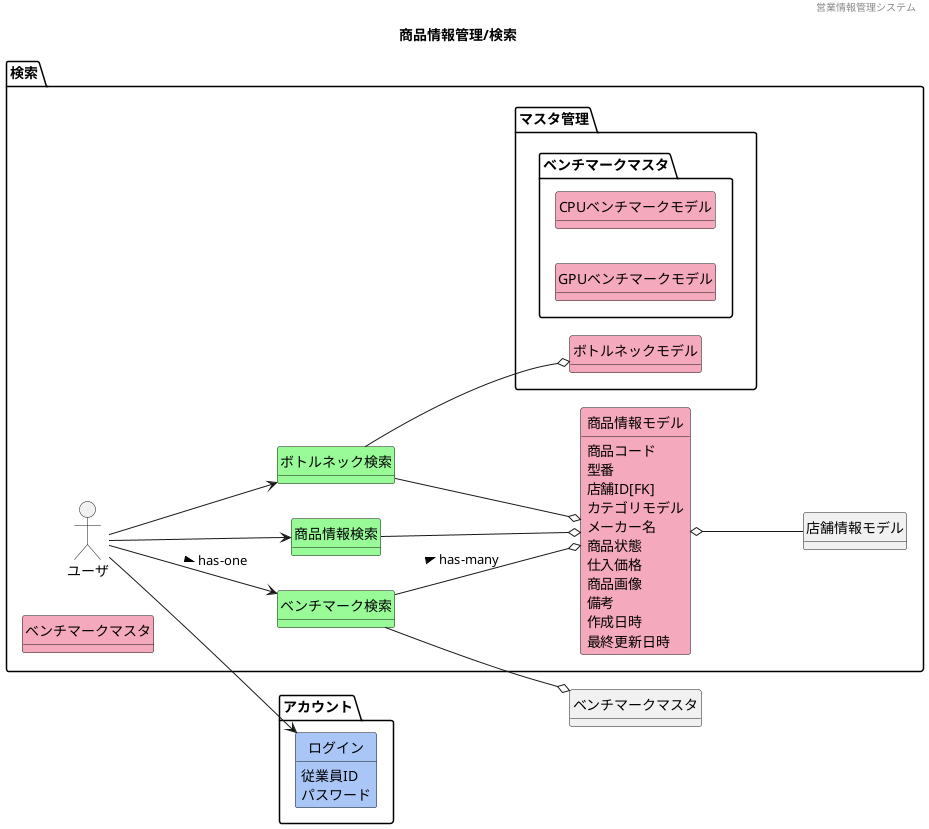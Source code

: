 @startuml ../images/商品情報管理/検索
' ヘッダー
header 営業情報管理システム
' タイトル
title 商品情報管理/検索
' 
hide circle
' 
hide method
left to right direction

package "アカウント"{
    class "ログイン" #A9C6F6

}
package "検索"{
'ユーザや外部システム
    mix_actor "ユーザ"
    class "商品情報検索" #98fb98
    class "ボトルネック検索" #98fb98
    class "ベンチマーク検索" #98fb98
    class "商品情報モデル" #F5A9BC
    class "ベンチマークマスタ" #F5A9BC
    class "商品情報モデル" #F5A9BC
    class "店舗情報モデル"
    package "マスタ管理"{
        package ベンチマークマスタ{
            class "CPUベンチマークモデル" #F5A9BC
            class "GPUベンチマークモデル" #F5A9BC
        }
        class "ボトルネックモデル" #F5A9BC
    }
    
}
    ' class "" #F5A9BC
    ' class "" #ffd700

    'モデル同士の関係
    ユーザ --> 商品情報検索
    ユーザ --> ボトルネック検索
    ユーザ --> ベンチマーク検索 : > has-one
    ユーザ --> ログイン
    商品情報検索 --o 商品情報モデル
    ボトルネック検索 --o 商品情報モデル
    ボトルネック検索 --o ボトルネックモデル
    ベンチマーク検索 --o 商品情報モデル: > has-many
    ベンチマーク検索 --o ベンチマークマスタ
    商品情報モデル o-- 店舗情報モデル
    ' 商品情報モデル o-- マスタ管理

    'ドメインクラスの属性
    商品情報モデル : 商品コード
    商品情報モデル : 型番
    商品情報モデル : 店舗ID[FK]
    商品情報モデル : カテゴリモデル
    商品情報モデル : メーカー名
    商品情報モデル : 商品状態
    商品情報モデル : 仕入価格
    商品情報モデル : 商品画像
    商品情報モデル : 備考
    商品情報モデル : 作成日時
    商品情報モデル : 最終更新日時
    ログイン : 従業員ID
    ログイン : パスワード
@enduml